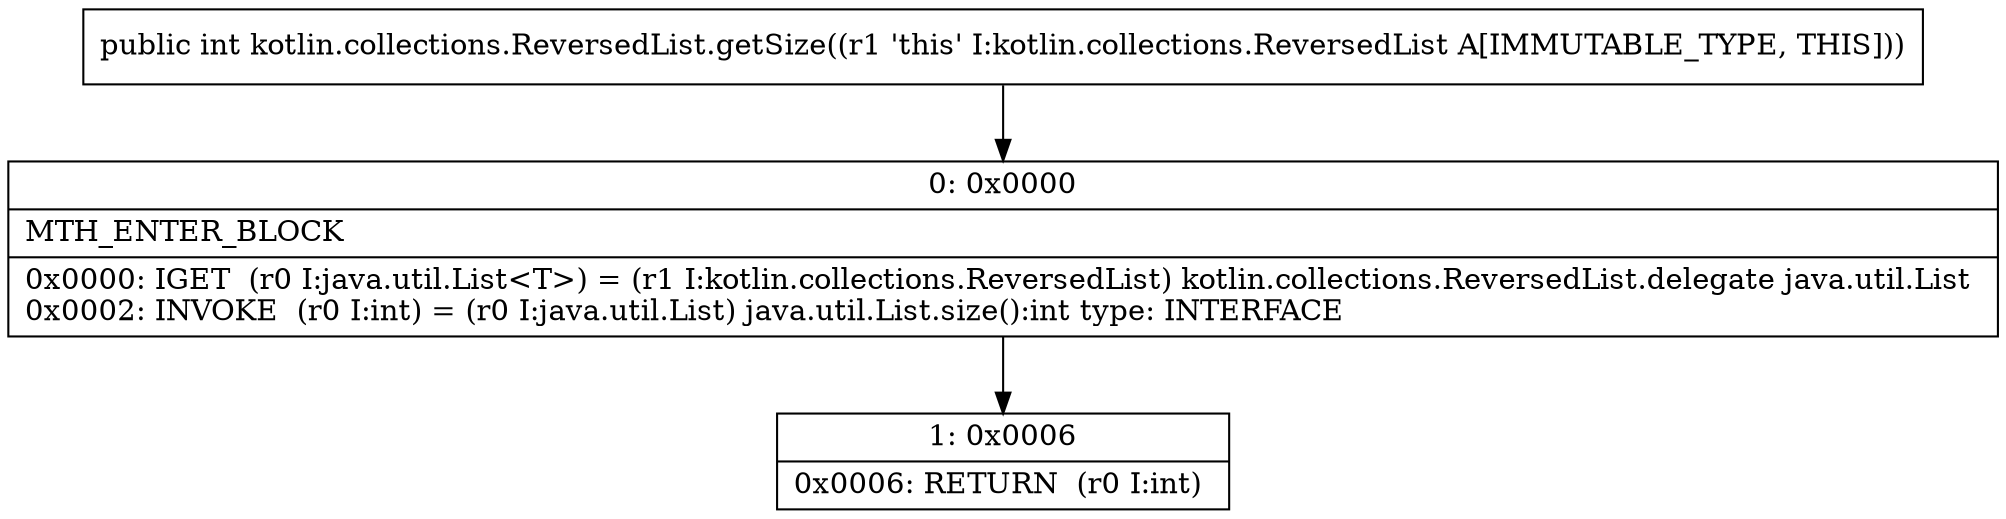 digraph "CFG forkotlin.collections.ReversedList.getSize()I" {
Node_0 [shape=record,label="{0\:\ 0x0000|MTH_ENTER_BLOCK\l|0x0000: IGET  (r0 I:java.util.List\<T\>) = (r1 I:kotlin.collections.ReversedList) kotlin.collections.ReversedList.delegate java.util.List \l0x0002: INVOKE  (r0 I:int) = (r0 I:java.util.List) java.util.List.size():int type: INTERFACE \l}"];
Node_1 [shape=record,label="{1\:\ 0x0006|0x0006: RETURN  (r0 I:int) \l}"];
MethodNode[shape=record,label="{public int kotlin.collections.ReversedList.getSize((r1 'this' I:kotlin.collections.ReversedList A[IMMUTABLE_TYPE, THIS])) }"];
MethodNode -> Node_0;
Node_0 -> Node_1;
}

